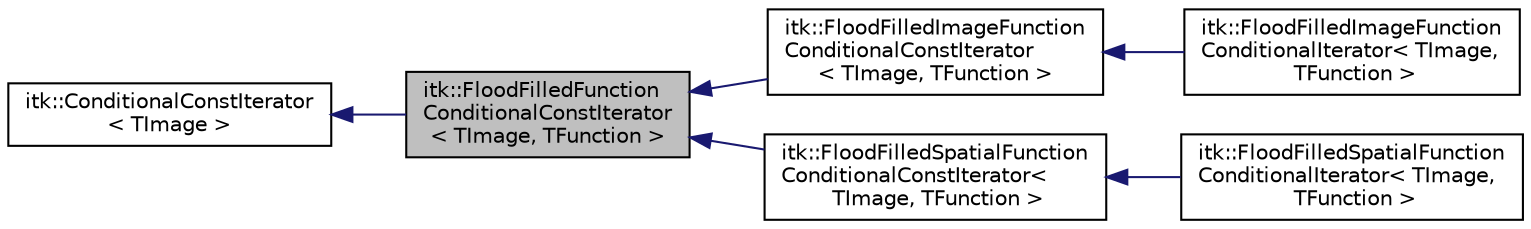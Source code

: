 digraph "itk::FloodFilledFunctionConditionalConstIterator&lt; TImage, TFunction &gt;"
{
 // LATEX_PDF_SIZE
  edge [fontname="Helvetica",fontsize="10",labelfontname="Helvetica",labelfontsize="10"];
  node [fontname="Helvetica",fontsize="10",shape=record];
  rankdir="LR";
  Node1 [label="itk::FloodFilledFunction\lConditionalConstIterator\l\< TImage, TFunction \>",height=0.2,width=0.4,color="black", fillcolor="grey75", style="filled", fontcolor="black",tooltip="Iterates over a flood-filled spatial function."];
  Node2 -> Node1 [dir="back",color="midnightblue",fontsize="10",style="solid",fontname="Helvetica"];
  Node2 [label="itk::ConditionalConstIterator\l\< TImage \>",height=0.2,width=0.4,color="black", fillcolor="white", style="filled",URL="$classitk_1_1ConditionalConstIterator.html",tooltip="A base class for other iterators where membership in the set of output pixels is conditional upon som..."];
  Node1 -> Node3 [dir="back",color="midnightblue",fontsize="10",style="solid",fontname="Helvetica"];
  Node3 [label="itk::FloodFilledImageFunction\lConditionalConstIterator\l\< TImage, TFunction \>",height=0.2,width=0.4,color="black", fillcolor="white", style="filled",URL="$classitk_1_1FloodFilledImageFunctionConditionalConstIterator.html",tooltip="Iterates over a flood-filled image function with read-only access to pixels."];
  Node3 -> Node4 [dir="back",color="midnightblue",fontsize="10",style="solid",fontname="Helvetica"];
  Node4 [label="itk::FloodFilledImageFunction\lConditionalIterator\< TImage,\l TFunction \>",height=0.2,width=0.4,color="black", fillcolor="white", style="filled",URL="$classitk_1_1FloodFilledImageFunctionConditionalIterator.html",tooltip="Iterates over a flood-filled image function with write access to pixels."];
  Node1 -> Node5 [dir="back",color="midnightblue",fontsize="10",style="solid",fontname="Helvetica"];
  Node5 [label="itk::FloodFilledSpatialFunction\lConditionalConstIterator\<\l TImage, TFunction \>",height=0.2,width=0.4,color="black", fillcolor="white", style="filled",URL="$classitk_1_1FloodFilledSpatialFunctionConditionalConstIterator.html",tooltip="Iterates over a flood-filled spatial function with read-only access to pixels."];
  Node5 -> Node6 [dir="back",color="midnightblue",fontsize="10",style="solid",fontname="Helvetica"];
  Node6 [label="itk::FloodFilledSpatialFunction\lConditionalIterator\< TImage,\l TFunction \>",height=0.2,width=0.4,color="black", fillcolor="white", style="filled",URL="$classitk_1_1FloodFilledSpatialFunctionConditionalIterator.html",tooltip="Iterates over a flood-filled spatial function with write access to pixels."];
}
